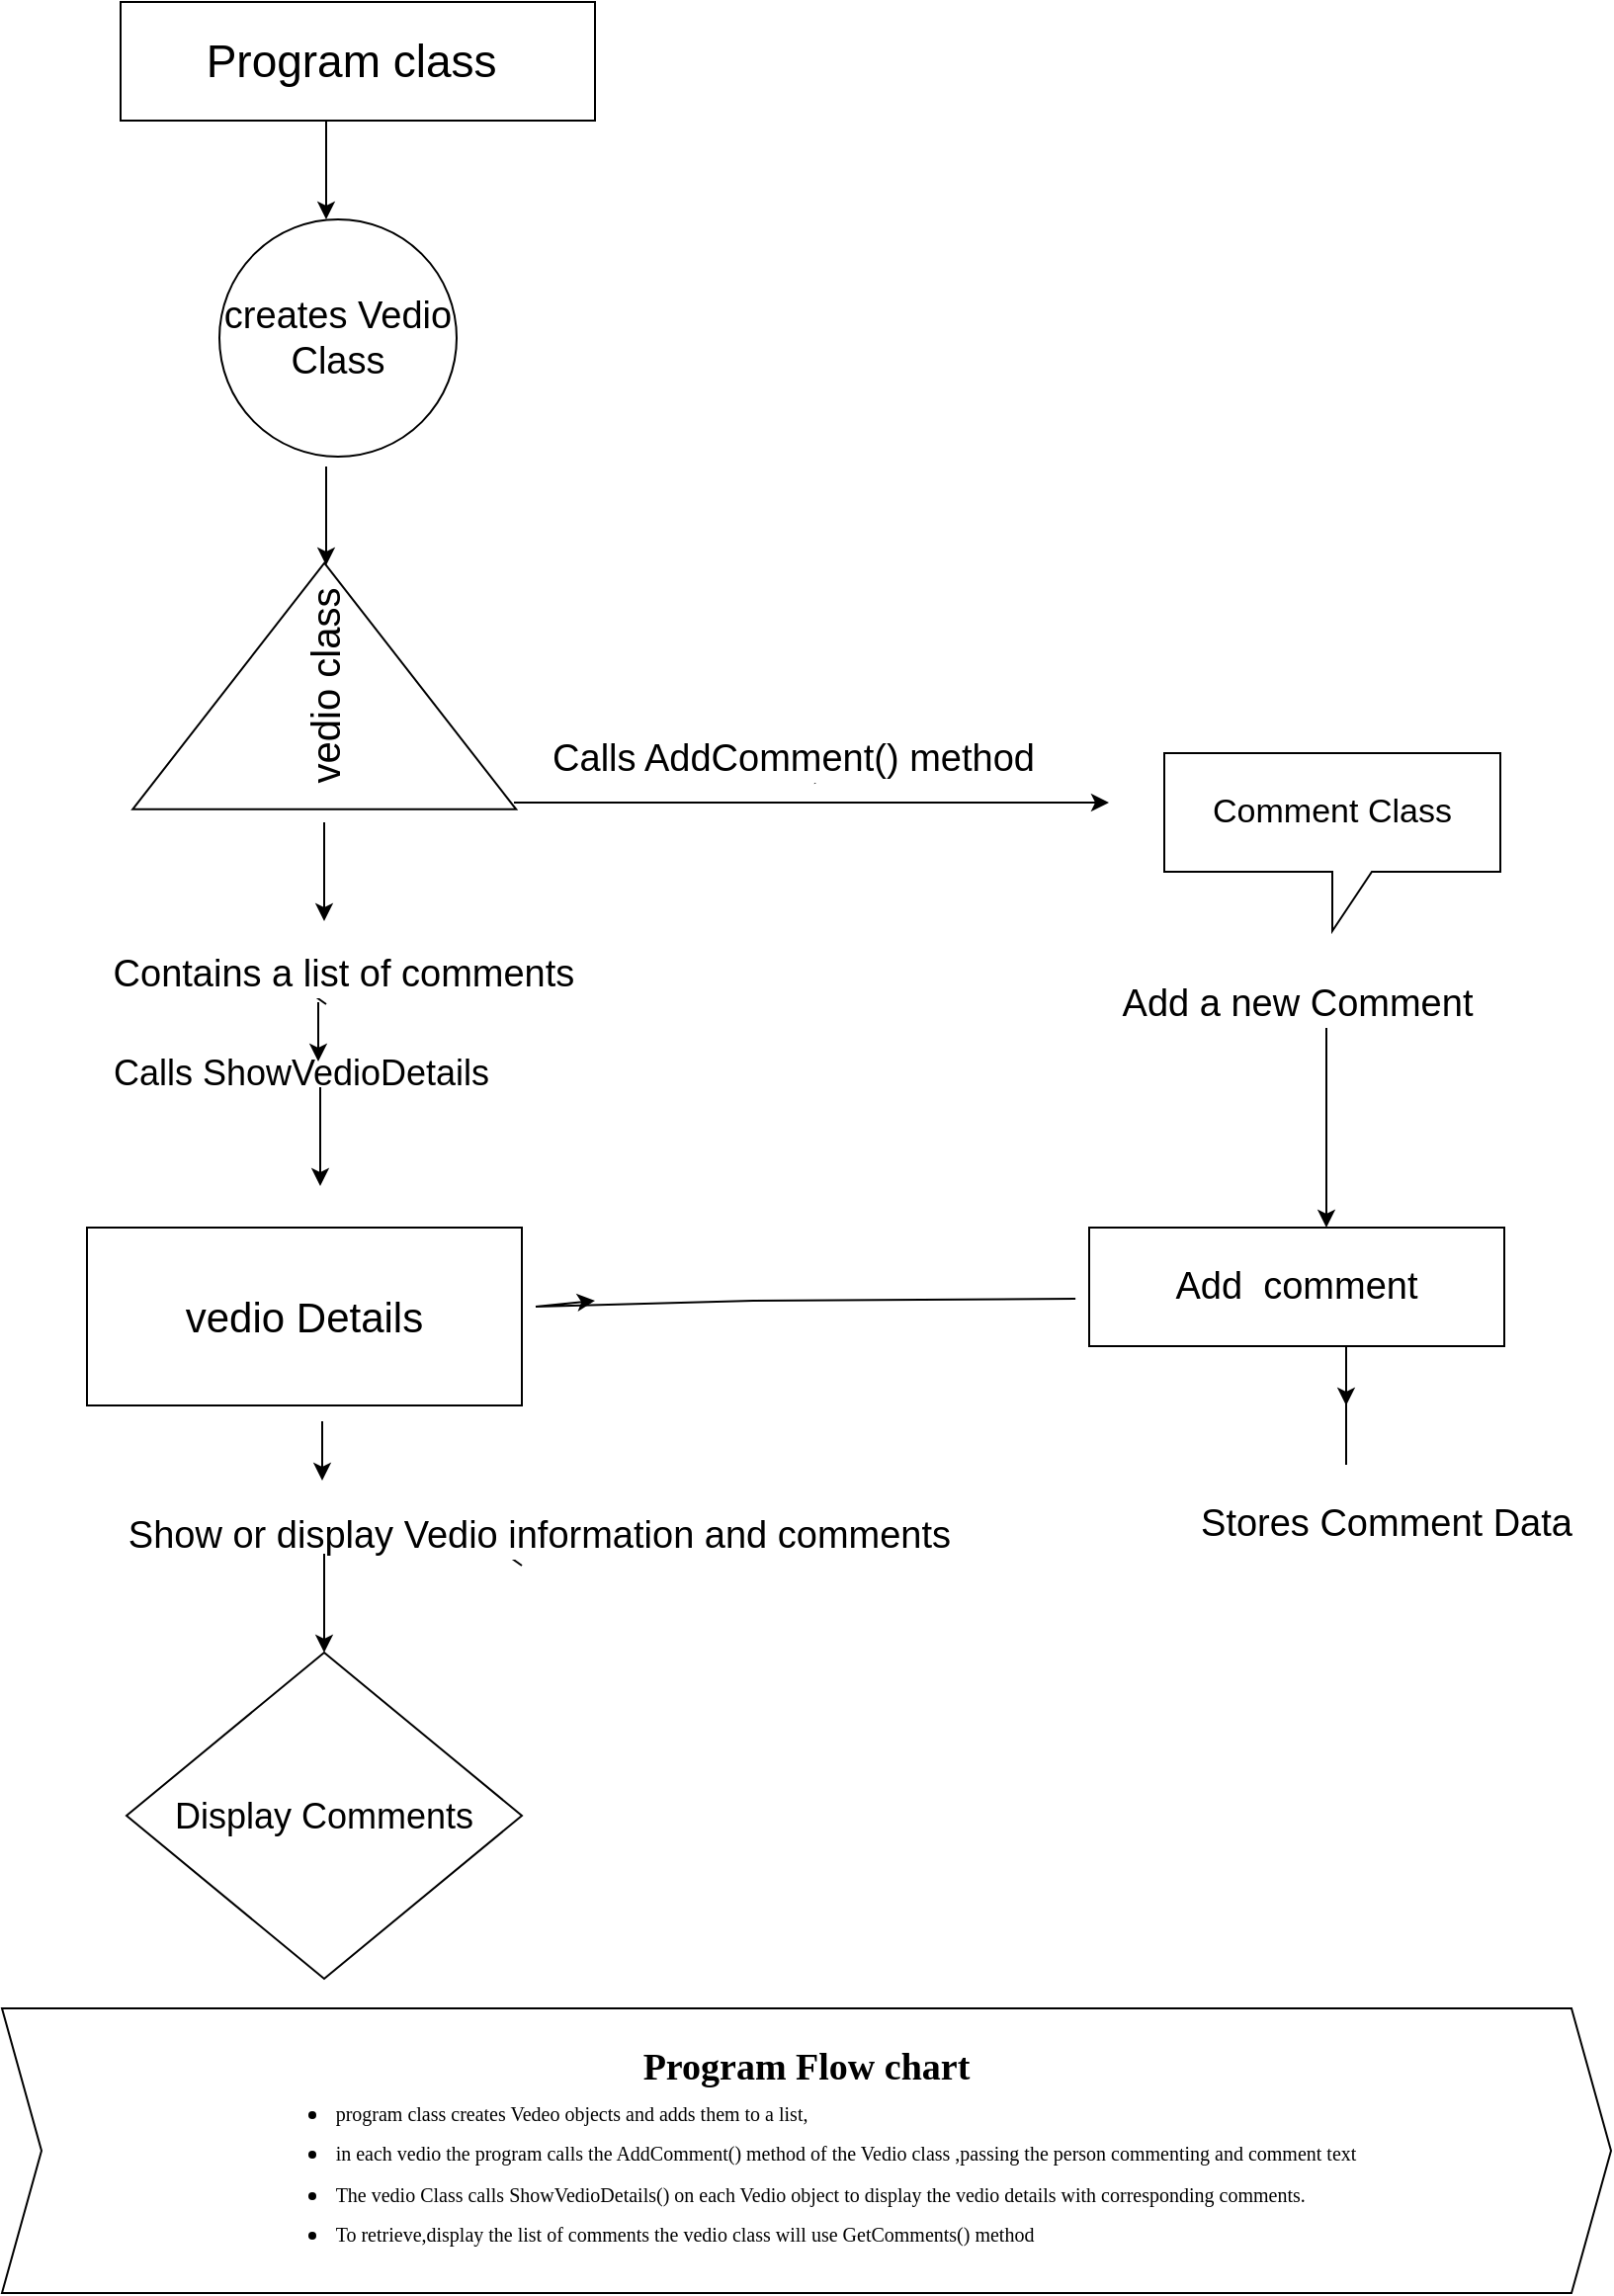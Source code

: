 <mxfile version="24.9.1">
  <diagram name="Page-1" id="7aOQE7A1e8wCeRmIDHU2">
    <mxGraphModel dx="1048" dy="447" grid="1" gridSize="9" guides="1" tooltips="1" connect="1" arrows="1" fold="1" page="1" pageScale="1" pageWidth="850" pageHeight="1100" math="0" shadow="0">
      <root>
        <mxCell id="0" />
        <mxCell id="1" parent="0" />
        <mxCell id="i1F_kWrU2W4WgM-QnYfm-2" style="edgeStyle=orthogonalEdgeStyle;rounded=0;orthogonalLoop=1;jettySize=auto;html=1;exitX=0.5;exitY=1;exitDx=0;exitDy=0;" parent="1" source="i1F_kWrU2W4WgM-QnYfm-1" target="i1F_kWrU2W4WgM-QnYfm-1" edge="1">
          <mxGeometry relative="1" as="geometry" />
        </mxCell>
        <object label="Program class&amp;nbsp;" id="i1F_kWrU2W4WgM-QnYfm-1">
          <mxCell style="rounded=0;whiteSpace=wrap;html=1;fontSize=23;" parent="1" vertex="1">
            <mxGeometry x="60" y="20" width="240" height="60" as="geometry" />
          </mxCell>
        </object>
        <mxCell id="i1F_kWrU2W4WgM-QnYfm-4" value="" style="endArrow=classic;html=1;rounded=0;" parent="1" edge="1">
          <mxGeometry width="50" height="50" relative="1" as="geometry">
            <mxPoint x="164" y="80" as="sourcePoint" />
            <mxPoint x="164" y="130" as="targetPoint" />
          </mxGeometry>
        </mxCell>
        <mxCell id="i1F_kWrU2W4WgM-QnYfm-7" value="creates Vedio Class" style="ellipse;whiteSpace=wrap;html=1;aspect=fixed;fontSize=19;" parent="1" vertex="1">
          <mxGeometry x="110" y="130" width="120" height="120" as="geometry" />
        </mxCell>
        <mxCell id="i1F_kWrU2W4WgM-QnYfm-8" value="vedio class" style="triangle;whiteSpace=wrap;html=1;fontSize=20;rotation=-90;" parent="1" vertex="1">
          <mxGeometry x="100.79" y="269.12" width="124.62" height="194" as="geometry" />
        </mxCell>
        <mxCell id="i1F_kWrU2W4WgM-QnYfm-10" value="" style="endArrow=classic;html=1;rounded=0;" parent="1" edge="1">
          <mxGeometry width="50" height="50" relative="1" as="geometry">
            <mxPoint x="164" y="255" as="sourcePoint" />
            <mxPoint x="164" y="305" as="targetPoint" />
          </mxGeometry>
        </mxCell>
        <mxCell id="gm75gIGd5DaiYoZY5X_W-1" value="" style="endArrow=classic;html=1;rounded=0;" parent="1" edge="1">
          <mxGeometry width="50" height="50" relative="1" as="geometry">
            <mxPoint x="163" y="435" as="sourcePoint" />
            <mxPoint x="163" y="485" as="targetPoint" />
          </mxGeometry>
        </mxCell>
        <mxCell id="gm75gIGd5DaiYoZY5X_W-2" value="&lt;font style=&quot;font-size: 19px;&quot;&gt;Contains a list of comments&lt;/font&gt;&amp;nbsp;" style="edgeStyle=none;orthogonalLoop=1;jettySize=auto;html=1;rounded=0;" parent="1" edge="1">
          <mxGeometry x="-1" y="-16" width="80" relative="1" as="geometry">
            <mxPoint x="164" y="527" as="sourcePoint" />
            <mxPoint x="140" y="510" as="targetPoint" />
            <Array as="points" />
            <mxPoint x="1" y="-2" as="offset" />
          </mxGeometry>
        </mxCell>
        <mxCell id="gm75gIGd5DaiYoZY5X_W-9" value="Calls ShowVedioDetails" style="edgeStyle=none;orthogonalLoop=1;jettySize=auto;html=1;rounded=0;fontSize=18;" parent="1" edge="1">
          <mxGeometry width="80" relative="1" as="geometry">
            <mxPoint x="111" y="562" as="sourcePoint" />
            <mxPoint x="191" y="562" as="targetPoint" />
            <Array as="points" />
            <mxPoint as="offset" />
          </mxGeometry>
        </mxCell>
        <mxCell id="gm75gIGd5DaiYoZY5X_W-11" value="" style="endArrow=classic;html=1;rounded=0;" parent="1" edge="1">
          <mxGeometry width="50" height="50" relative="1" as="geometry">
            <mxPoint x="161" y="569" as="sourcePoint" />
            <mxPoint x="161" y="619" as="targetPoint" />
          </mxGeometry>
        </mxCell>
        <mxCell id="gm75gIGd5DaiYoZY5X_W-16" value="&lt;span style=&quot;font-size: 19px;&quot;&gt;Show or display Vedio information and comments&lt;/span&gt;&amp;nbsp;" style="edgeStyle=none;orthogonalLoop=1;jettySize=auto;html=1;rounded=0;" parent="1" edge="1">
          <mxGeometry x="-1" y="-16" width="80" relative="1" as="geometry">
            <mxPoint x="263" y="811" as="sourcePoint" />
            <mxPoint x="239" y="794" as="targetPoint" />
            <Array as="points" />
            <mxPoint x="1" y="-2" as="offset" />
          </mxGeometry>
        </mxCell>
        <mxCell id="gm75gIGd5DaiYoZY5X_W-17" value="" style="endArrow=classic;html=1;rounded=0;" parent="1" edge="1">
          <mxGeometry width="50" height="50" relative="1" as="geometry">
            <mxPoint x="163" y="805" as="sourcePoint" />
            <mxPoint x="163" y="855" as="targetPoint" />
          </mxGeometry>
        </mxCell>
        <mxCell id="gm75gIGd5DaiYoZY5X_W-19" value="&lt;font style=&quot;font-size: 18px;&quot;&gt;Display Comments&lt;/font&gt;" style="rhombus;whiteSpace=wrap;html=1;" parent="1" vertex="1">
          <mxGeometry x="63" y="855" width="200" height="165" as="geometry" />
        </mxCell>
        <mxCell id="gm75gIGd5DaiYoZY5X_W-22" style="edgeStyle=orthogonalEdgeStyle;rounded=0;orthogonalLoop=1;jettySize=auto;html=1;exitX=0.5;exitY=1;exitDx=0;exitDy=0;" parent="1" edge="1">
          <mxGeometry relative="1" as="geometry">
            <mxPoint x="162" y="768" as="targetPoint" />
            <mxPoint x="162" y="738" as="sourcePoint" />
          </mxGeometry>
        </mxCell>
        <mxCell id="gm75gIGd5DaiYoZY5X_W-21" value="vedio Details" style="rounded=0;whiteSpace=wrap;html=1;fontSize=21;" parent="1" vertex="1">
          <mxGeometry x="43" y="640" width="220" height="90" as="geometry" />
        </mxCell>
        <mxCell id="gm75gIGd5DaiYoZY5X_W-23" value="" style="endArrow=classic;html=1;rounded=0;fontSize=14;" parent="1" edge="1">
          <mxGeometry width="50" height="50" relative="1" as="geometry">
            <mxPoint x="259" y="425" as="sourcePoint" />
            <mxPoint x="560" y="425" as="targetPoint" />
          </mxGeometry>
        </mxCell>
        <mxCell id="gm75gIGd5DaiYoZY5X_W-26" value="Comment Class" style="shape=callout;whiteSpace=wrap;html=1;perimeter=calloutPerimeter;fontSize=17;" parent="1" vertex="1">
          <mxGeometry x="588" y="400" width="170" height="90" as="geometry" />
        </mxCell>
        <mxCell id="gm75gIGd5DaiYoZY5X_W-27" value="&lt;span style=&quot;font-size: 19px;&quot;&gt;Add a new Comment&lt;/span&gt;" style="edgeStyle=none;orthogonalLoop=1;jettySize=auto;html=1;rounded=0;" parent="1" edge="1">
          <mxGeometry x="-1" y="-16" width="80" relative="1" as="geometry">
            <mxPoint x="670" y="529" as="sourcePoint" />
            <mxPoint x="670" y="640" as="targetPoint" />
            <Array as="points" />
            <mxPoint x="1" y="-2" as="offset" />
          </mxGeometry>
        </mxCell>
        <mxCell id="gm75gIGd5DaiYoZY5X_W-28" value="&lt;span style=&quot;font-size: 19px;&quot;&gt;Calls AddComment() method&lt;/span&gt;" style="edgeStyle=none;orthogonalLoop=1;jettySize=auto;html=1;rounded=0;" parent="1" edge="1">
          <mxGeometry x="0.403" y="8" width="80" relative="1" as="geometry">
            <mxPoint x="353" y="411" as="sourcePoint" />
            <mxPoint x="420" y="411" as="targetPoint" />
            <Array as="points" />
            <mxPoint as="offset" />
          </mxGeometry>
        </mxCell>
        <mxCell id="gm75gIGd5DaiYoZY5X_W-29" value="Add&amp;nbsp; comment" style="rounded=0;whiteSpace=wrap;html=1;fontSize=19;" parent="1" vertex="1">
          <mxGeometry x="550" y="640" width="210" height="60" as="geometry" />
        </mxCell>
        <mxCell id="gm75gIGd5DaiYoZY5X_W-30" value="" style="endArrow=classic;html=1;rounded=0;exitX=-0.033;exitY=0.6;exitDx=0;exitDy=0;exitPerimeter=0;" parent="1" source="gm75gIGd5DaiYoZY5X_W-29" edge="1">
          <mxGeometry width="50" height="50" relative="1" as="geometry">
            <mxPoint x="460" y="677" as="sourcePoint" />
            <mxPoint x="300" y="677" as="targetPoint" />
            <Array as="points">
              <mxPoint x="380" y="677" />
              <mxPoint x="270" y="680" />
            </Array>
          </mxGeometry>
        </mxCell>
        <mxCell id="gm75gIGd5DaiYoZY5X_W-31" value="&lt;span style=&quot;font-size: 19px;&quot;&gt;Stores Comment Data&lt;/span&gt;" style="edgeStyle=none;orthogonalLoop=1;jettySize=auto;html=1;rounded=0;" parent="1" edge="1">
          <mxGeometry x="-1" y="-36" width="80" relative="1" as="geometry">
            <mxPoint x="680" y="760" as="sourcePoint" />
            <mxPoint x="680" y="730" as="targetPoint" />
            <Array as="points">
              <mxPoint x="680" y="700" />
            </Array>
            <mxPoint x="-16" y="30" as="offset" />
          </mxGeometry>
        </mxCell>
        <mxCell id="8mO65CoOKj6LJaK0WE7Y-1" value="&lt;p style=&quot;margin-bottom: 0in; line-height: 1.5px; background: transparent;&quot;&gt;&lt;font style=&quot;&quot; face=&quot;Tibetan Machine Uni&quot;&gt;&lt;font style=&quot;font-size: 19px;&quot;&gt;&lt;b style=&quot;&quot;&gt;Program Flow chart&lt;/b&gt;&lt;/font&gt;&lt;/font&gt;&lt;/p&gt;&lt;ul style=&quot;&quot;&gt;&lt;li style=&quot;&quot;&gt;&lt;p style=&quot;text-align: justify; margin-bottom: 0in; line-height: 1.5px; background: transparent;&quot;&gt;&lt;font face=&quot;Tibetan Machine Uni&quot;&gt;&lt;font style=&quot;font-size: 10px;&quot;&gt;program class creates Vedeo objects and adds them to a list,&lt;/font&gt;&lt;/font&gt;&lt;/p&gt;&lt;/li&gt;&lt;li style=&quot;&quot;&gt;&lt;p style=&quot;text-align: justify; margin-bottom: 0in; line-height: 1.5px; background: transparent;&quot;&gt;&lt;font face=&quot;Tibetan Machine Uni&quot;&gt;&lt;font style=&quot;font-size: 10px;&quot;&gt;in each vedio the program calls the AddComment() method of the Vedio class ,passing the person commenting and comment text&lt;/font&gt;&lt;/font&gt;&lt;/p&gt;&lt;/li&gt;&lt;li style=&quot;&quot;&gt;&lt;p style=&quot;text-align: justify; margin-bottom: 0in; line-height: 1.5px; background: transparent;&quot;&gt;&lt;font face=&quot;Tibetan Machine Uni&quot;&gt;&lt;font style=&quot;font-size: 10px;&quot;&gt;The vedio Class calls ShowVedioDetails() on each Vedio object to display the vedio details with corresponding comments.&lt;/font&gt;&lt;/font&gt;&lt;/p&gt;&lt;/li&gt;&lt;li style=&quot;&quot;&gt;&lt;p style=&quot;text-align: justify; margin-bottom: 0in; line-height: 1.5px; background: transparent;&quot;&gt;&lt;font style=&quot;&quot; face=&quot;Tibetan Machine Uni&quot;&gt;&lt;font style=&quot;font-size: 10px;&quot;&gt;To retrieve,display the list of comments the vedio class will use GetComments() method&lt;/font&gt;&lt;/font&gt;&lt;/p&gt;&lt;/li&gt;&lt;/ul&gt;" style="shape=step;perimeter=stepPerimeter;whiteSpace=wrap;html=1;fixedSize=1;align=center;" vertex="1" parent="1">
          <mxGeometry y="1035" width="814" height="144" as="geometry" />
        </mxCell>
        <mxCell id="8mO65CoOKj6LJaK0WE7Y-2" value="" style="endArrow=classic;html=1;rounded=0;" edge="1" parent="1">
          <mxGeometry width="50" height="50" relative="1" as="geometry">
            <mxPoint x="160" y="526" as="sourcePoint" />
            <mxPoint x="160" y="556" as="targetPoint" />
          </mxGeometry>
        </mxCell>
      </root>
    </mxGraphModel>
  </diagram>
</mxfile>
